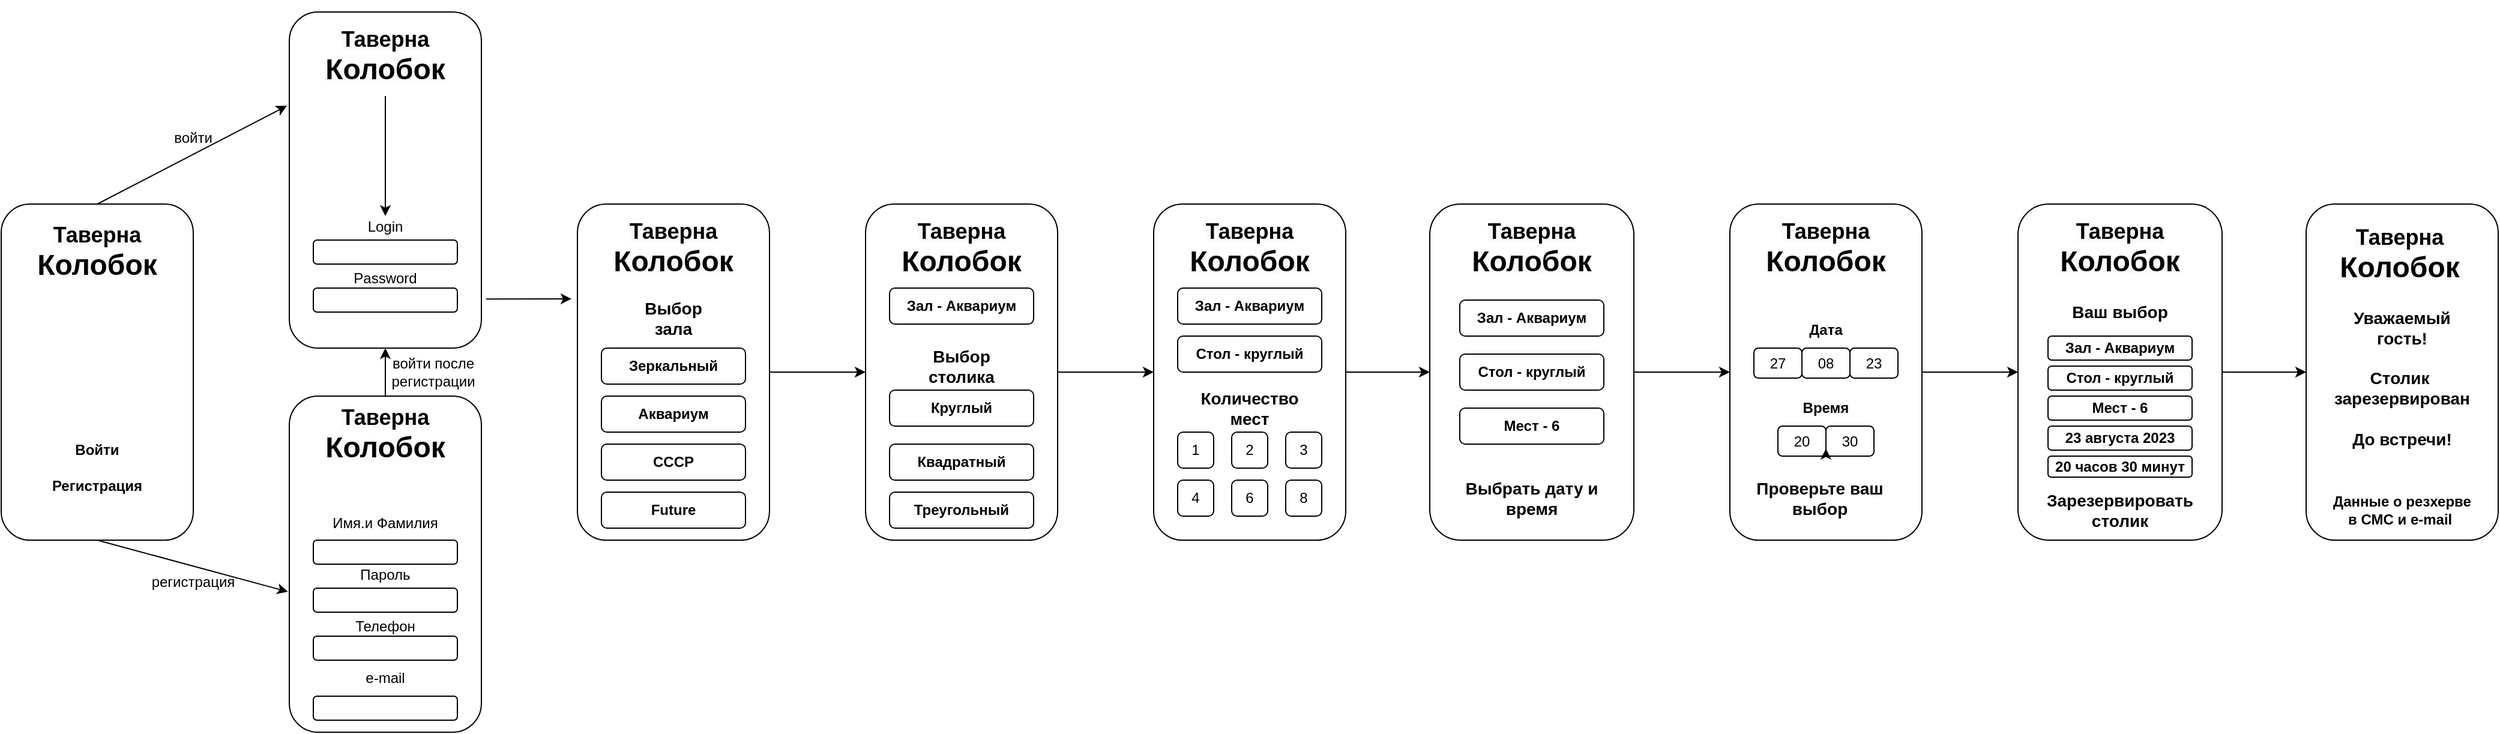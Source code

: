 <mxfile version="21.6.8" type="device">
  <diagram name="Страница — 1" id="nbEB1gx25A2PA7YPBAek">
    <mxGraphModel dx="1886" dy="2023" grid="1" gridSize="10" guides="1" tooltips="1" connect="1" arrows="1" fold="1" page="1" pageScale="1" pageWidth="827" pageHeight="1169" math="0" shadow="0">
      <root>
        <mxCell id="0" />
        <mxCell id="1" parent="0" />
        <mxCell id="8NWOUyRN2yl_LcsYDim9-2" value="&lt;b style=&quot;&quot;&gt;&lt;br&gt;&lt;/b&gt;" style="rounded=1;whiteSpace=wrap;html=1;" parent="1" vertex="1">
          <mxGeometry y="120" width="160" height="280" as="geometry" />
        </mxCell>
        <mxCell id="8NWOUyRN2yl_LcsYDim9-6" value="&lt;b style=&quot;&quot;&gt;&lt;br&gt;&lt;/b&gt;" style="rounded=1;whiteSpace=wrap;html=1;" parent="1" vertex="1">
          <mxGeometry x="240" y="-40" width="160" height="280" as="geometry" />
        </mxCell>
        <mxCell id="5wmx_T816PGER23vQWF1-81" value="" style="edgeStyle=orthogonalEdgeStyle;rounded=0;orthogonalLoop=1;jettySize=auto;html=1;" edge="1" parent="1" source="8NWOUyRN2yl_LcsYDim9-12" target="8NWOUyRN2yl_LcsYDim9-16">
          <mxGeometry relative="1" as="geometry" />
        </mxCell>
        <mxCell id="8NWOUyRN2yl_LcsYDim9-12" value="&lt;br&gt;&lt;b style=&quot;border-color: var(--border-color); color: rgb(0, 0, 0); font-family: Helvetica; font-size: 12px; font-style: normal; font-variant-ligatures: normal; font-variant-caps: normal; letter-spacing: normal; orphans: 2; text-align: center; text-indent: 0px; text-transform: none; widows: 2; word-spacing: 0px; -webkit-text-stroke-width: 0px; background-color: rgb(251, 251, 251); text-decoration-thickness: initial; text-decoration-style: initial; text-decoration-color: initial;&quot;&gt;&lt;font style=&quot;border-color: var(--border-color);&quot;&gt;&lt;span style=&quot;border-color: var(--border-color); font-size: 18px;&quot;&gt;Таверна&lt;/span&gt;&lt;br style=&quot;border-color: var(--border-color);&quot;&gt;&lt;font style=&quot;border-color: var(--border-color); font-size: 24px;&quot;&gt;Колобок&lt;/font&gt;&lt;/font&gt;&lt;/b&gt;" style="text;html=1;strokeColor=none;fillColor=none;align=center;verticalAlign=middle;whiteSpace=wrap;rounded=0;" parent="1" vertex="1">
          <mxGeometry x="250" y="-50" width="140" height="80" as="geometry" />
        </mxCell>
        <mxCell id="8NWOUyRN2yl_LcsYDim9-13" value="&lt;br&gt;&lt;b style=&quot;border-color: var(--border-color); color: rgb(0, 0, 0); font-family: Helvetica; font-size: 12px; font-style: normal; font-variant-ligatures: normal; font-variant-caps: normal; letter-spacing: normal; orphans: 2; text-align: center; text-indent: 0px; text-transform: none; widows: 2; word-spacing: 0px; -webkit-text-stroke-width: 0px; background-color: rgb(251, 251, 251); text-decoration-thickness: initial; text-decoration-style: initial; text-decoration-color: initial;&quot;&gt;&lt;font style=&quot;border-color: var(--border-color);&quot;&gt;&lt;span style=&quot;border-color: var(--border-color); font-size: 18px;&quot;&gt;Таверна&lt;/span&gt;&lt;br style=&quot;border-color: var(--border-color);&quot;&gt;&lt;font style=&quot;border-color: var(--border-color); font-size: 24px;&quot;&gt;Колобок&lt;/font&gt;&lt;/font&gt;&lt;/b&gt;" style="text;html=1;strokeColor=none;fillColor=none;align=center;verticalAlign=middle;whiteSpace=wrap;rounded=0;" parent="1" vertex="1">
          <mxGeometry x="10" y="115" width="140" height="75" as="geometry" />
        </mxCell>
        <mxCell id="8NWOUyRN2yl_LcsYDim9-14" value="&lt;b&gt;Войти&lt;/b&gt;" style="text;html=1;strokeColor=none;fillColor=none;align=center;verticalAlign=middle;whiteSpace=wrap;rounded=0;" parent="1" vertex="1">
          <mxGeometry x="55" y="310" width="50" height="30" as="geometry" />
        </mxCell>
        <mxCell id="8NWOUyRN2yl_LcsYDim9-15" value="&lt;b&gt;Регистрация&lt;/b&gt;" style="text;html=1;strokeColor=none;fillColor=none;align=center;verticalAlign=middle;whiteSpace=wrap;rounded=0;" parent="1" vertex="1">
          <mxGeometry x="50" y="340" width="60" height="30" as="geometry" />
        </mxCell>
        <mxCell id="8NWOUyRN2yl_LcsYDim9-16" value="Login&lt;br&gt;&lt;br&gt;&lt;br&gt;Password" style="text;html=1;strokeColor=none;fillColor=none;align=center;verticalAlign=middle;whiteSpace=wrap;rounded=0;" parent="1" vertex="1">
          <mxGeometry x="290" y="130" width="60" height="60" as="geometry" />
        </mxCell>
        <mxCell id="8NWOUyRN2yl_LcsYDim9-18" value="" style="rounded=1;whiteSpace=wrap;html=1;" parent="1" vertex="1">
          <mxGeometry x="260" y="150" width="120" height="20" as="geometry" />
        </mxCell>
        <mxCell id="8NWOUyRN2yl_LcsYDim9-19" value="" style="rounded=1;whiteSpace=wrap;html=1;" parent="1" vertex="1">
          <mxGeometry x="260" y="190" width="120" height="20" as="geometry" />
        </mxCell>
        <mxCell id="8NWOUyRN2yl_LcsYDim9-21" value="&lt;b style=&quot;&quot;&gt;&lt;br&gt;&lt;/b&gt;" style="rounded=1;whiteSpace=wrap;html=1;" parent="1" vertex="1">
          <mxGeometry x="240" y="280" width="160" height="280" as="geometry" />
        </mxCell>
        <mxCell id="8NWOUyRN2yl_LcsYDim9-22" value="&lt;br&gt;&lt;b style=&quot;border-color: var(--border-color); color: rgb(0, 0, 0); font-family: Helvetica; font-size: 12px; font-style: normal; font-variant-ligatures: normal; font-variant-caps: normal; letter-spacing: normal; orphans: 2; text-align: center; text-indent: 0px; text-transform: none; widows: 2; word-spacing: 0px; -webkit-text-stroke-width: 0px; background-color: rgb(251, 251, 251); text-decoration-thickness: initial; text-decoration-style: initial; text-decoration-color: initial;&quot;&gt;&lt;font style=&quot;border-color: var(--border-color);&quot;&gt;&lt;span style=&quot;border-color: var(--border-color); font-size: 18px;&quot;&gt;Таверна&lt;/span&gt;&lt;br style=&quot;border-color: var(--border-color);&quot;&gt;&lt;font style=&quot;border-color: var(--border-color); font-size: 24px;&quot;&gt;Колобок&lt;/font&gt;&lt;/font&gt;&lt;/b&gt;" style="text;html=1;strokeColor=none;fillColor=none;align=center;verticalAlign=middle;whiteSpace=wrap;rounded=0;" parent="1" vertex="1">
          <mxGeometry x="250" y="275" width="140" height="60" as="geometry" />
        </mxCell>
        <mxCell id="8NWOUyRN2yl_LcsYDim9-23" value="Имя.и Фамилия&lt;br&gt;&lt;br&gt;&lt;br&gt;Пароль&lt;br&gt;&lt;br&gt;&lt;br&gt;Телефон&lt;br&gt;&lt;br&gt;&lt;br&gt;e-mail" style="text;html=1;strokeColor=none;fillColor=none;align=center;verticalAlign=middle;whiteSpace=wrap;rounded=0;" parent="1" vertex="1">
          <mxGeometry x="260" y="390" width="120" height="120" as="geometry" />
        </mxCell>
        <mxCell id="8NWOUyRN2yl_LcsYDim9-28" value="" style="rounded=1;whiteSpace=wrap;html=1;" parent="1" vertex="1">
          <mxGeometry x="260" y="400" width="120" height="20" as="geometry" />
        </mxCell>
        <mxCell id="8NWOUyRN2yl_LcsYDim9-29" value="" style="rounded=1;whiteSpace=wrap;html=1;" parent="1" vertex="1">
          <mxGeometry x="260" y="440" width="120" height="20" as="geometry" />
        </mxCell>
        <mxCell id="8NWOUyRN2yl_LcsYDim9-36" value="" style="endArrow=classic;html=1;rounded=0;exitX=0.5;exitY=0;exitDx=0;exitDy=0;entryX=0.5;entryY=1;entryDx=0;entryDy=0;entryPerimeter=0;" parent="1" source="8NWOUyRN2yl_LcsYDim9-21" target="8NWOUyRN2yl_LcsYDim9-6" edge="1">
          <mxGeometry width="50" height="50" relative="1" as="geometry">
            <mxPoint x="390" y="340" as="sourcePoint" />
            <mxPoint x="320" y="250" as="targetPoint" />
          </mxGeometry>
        </mxCell>
        <mxCell id="8NWOUyRN2yl_LcsYDim9-37" value="" style="endArrow=classic;html=1;rounded=0;exitX=0.5;exitY=0;exitDx=0;exitDy=0;entryX=-0.012;entryY=0.279;entryDx=0;entryDy=0;entryPerimeter=0;" parent="1" source="8NWOUyRN2yl_LcsYDim9-2" target="8NWOUyRN2yl_LcsYDim9-6" edge="1">
          <mxGeometry width="50" height="50" relative="1" as="geometry">
            <mxPoint x="390" y="340" as="sourcePoint" />
            <mxPoint x="230" y="40" as="targetPoint" />
          </mxGeometry>
        </mxCell>
        <mxCell id="8NWOUyRN2yl_LcsYDim9-38" value="" style="endArrow=classic;html=1;rounded=0;exitX=0.5;exitY=1;exitDx=0;exitDy=0;entryX=-0.007;entryY=0.582;entryDx=0;entryDy=0;entryPerimeter=0;" parent="1" source="8NWOUyRN2yl_LcsYDim9-2" target="8NWOUyRN2yl_LcsYDim9-21" edge="1">
          <mxGeometry width="50" height="50" relative="1" as="geometry">
            <mxPoint x="390" y="340" as="sourcePoint" />
            <mxPoint x="440" y="290" as="targetPoint" />
          </mxGeometry>
        </mxCell>
        <mxCell id="8NWOUyRN2yl_LcsYDim9-39" value="войти" style="text;html=1;strokeColor=none;fillColor=none;align=center;verticalAlign=middle;whiteSpace=wrap;rounded=0;" parent="1" vertex="1">
          <mxGeometry x="130" y="50" width="60" height="30" as="geometry" />
        </mxCell>
        <mxCell id="8NWOUyRN2yl_LcsYDim9-40" value="регистрация" style="text;html=1;strokeColor=none;fillColor=none;align=center;verticalAlign=middle;whiteSpace=wrap;rounded=0;" parent="1" vertex="1">
          <mxGeometry x="130" y="420" width="60" height="30" as="geometry" />
        </mxCell>
        <mxCell id="8NWOUyRN2yl_LcsYDim9-41" value="войти после регистрации" style="text;html=1;strokeColor=none;fillColor=none;align=center;verticalAlign=middle;whiteSpace=wrap;rounded=0;" parent="1" vertex="1">
          <mxGeometry x="330" y="245" width="60" height="30" as="geometry" />
        </mxCell>
        <mxCell id="8NWOUyRN2yl_LcsYDim9-42" value="" style="rounded=1;whiteSpace=wrap;html=1;" parent="1" vertex="1">
          <mxGeometry x="480" y="120" width="160" height="280" as="geometry" />
        </mxCell>
        <mxCell id="8NWOUyRN2yl_LcsYDim9-43" value="&lt;br&gt;&lt;b style=&quot;border-color: var(--border-color); color: rgb(0, 0, 0); font-family: Helvetica; font-size: 12px; font-style: normal; font-variant-ligatures: normal; font-variant-caps: normal; letter-spacing: normal; orphans: 2; text-align: center; text-indent: 0px; text-transform: none; widows: 2; word-spacing: 0px; -webkit-text-stroke-width: 0px; background-color: rgb(251, 251, 251); text-decoration-thickness: initial; text-decoration-style: initial; text-decoration-color: initial;&quot;&gt;&lt;font style=&quot;border-color: var(--border-color);&quot;&gt;&lt;span style=&quot;border-color: var(--border-color); font-size: 18px;&quot;&gt;Таверна&lt;/span&gt;&lt;br style=&quot;border-color: var(--border-color);&quot;&gt;&lt;font style=&quot;border-color: var(--border-color); font-size: 24px;&quot;&gt;Колобок&lt;/font&gt;&lt;/font&gt;&lt;/b&gt;" style="text;html=1;strokeColor=none;fillColor=none;align=center;verticalAlign=middle;whiteSpace=wrap;rounded=0;" parent="1" vertex="1">
          <mxGeometry x="490" y="120" width="140" height="60" as="geometry" />
        </mxCell>
        <mxCell id="8NWOUyRN2yl_LcsYDim9-45" value="&lt;b style=&quot;border-color: var(--border-color); font-size: 14px;&quot;&gt;Выбор зала&lt;/b&gt;" style="text;html=1;strokeColor=none;fillColor=none;align=center;verticalAlign=middle;whiteSpace=wrap;rounded=0;" parent="1" vertex="1">
          <mxGeometry x="530" y="200" width="60" height="30" as="geometry" />
        </mxCell>
        <mxCell id="8NWOUyRN2yl_LcsYDim9-51" value="&lt;b&gt;Зеркальный&lt;/b&gt;" style="rounded=1;whiteSpace=wrap;html=1;" parent="1" vertex="1">
          <mxGeometry x="500" y="240" width="120" height="30" as="geometry" />
        </mxCell>
        <mxCell id="8NWOUyRN2yl_LcsYDim9-54" value="&lt;b&gt;Аквариум&lt;/b&gt;" style="rounded=1;whiteSpace=wrap;html=1;" parent="1" vertex="1">
          <mxGeometry x="500" y="280" width="120" height="30" as="geometry" />
        </mxCell>
        <mxCell id="8NWOUyRN2yl_LcsYDim9-55" value="&lt;b&gt;СССР&lt;/b&gt;" style="rounded=1;whiteSpace=wrap;html=1;" parent="1" vertex="1">
          <mxGeometry x="500" y="320" width="120" height="30" as="geometry" />
        </mxCell>
        <mxCell id="8NWOUyRN2yl_LcsYDim9-56" value="&lt;b&gt;Future&lt;/b&gt;" style="rounded=1;whiteSpace=wrap;html=1;" parent="1" vertex="1">
          <mxGeometry x="500" y="360" width="120" height="30" as="geometry" />
        </mxCell>
        <mxCell id="5wmx_T816PGER23vQWF1-1" value="" style="rounded=1;whiteSpace=wrap;html=1;" vertex="1" parent="1">
          <mxGeometry x="720" y="120" width="160" height="280" as="geometry" />
        </mxCell>
        <mxCell id="5wmx_T816PGER23vQWF1-2" value="&lt;br&gt;&lt;b style=&quot;border-color: var(--border-color); color: rgb(0, 0, 0); font-family: Helvetica; font-size: 12px; font-style: normal; font-variant-ligatures: normal; font-variant-caps: normal; letter-spacing: normal; orphans: 2; text-align: center; text-indent: 0px; text-transform: none; widows: 2; word-spacing: 0px; -webkit-text-stroke-width: 0px; background-color: rgb(251, 251, 251); text-decoration-thickness: initial; text-decoration-style: initial; text-decoration-color: initial;&quot;&gt;&lt;font style=&quot;border-color: var(--border-color);&quot;&gt;&lt;span style=&quot;border-color: var(--border-color); font-size: 18px;&quot;&gt;Таверна&lt;/span&gt;&lt;br style=&quot;border-color: var(--border-color);&quot;&gt;&lt;font style=&quot;border-color: var(--border-color); font-size: 24px;&quot;&gt;Колобок&lt;/font&gt;&lt;/font&gt;&lt;/b&gt;" style="text;html=1;strokeColor=none;fillColor=none;align=center;verticalAlign=middle;whiteSpace=wrap;rounded=0;" vertex="1" parent="1">
          <mxGeometry x="730" y="115" width="140" height="70" as="geometry" />
        </mxCell>
        <mxCell id="5wmx_T816PGER23vQWF1-3" value="&lt;b&gt;Зал - Аквариум&lt;/b&gt;" style="rounded=1;whiteSpace=wrap;html=1;" vertex="1" parent="1">
          <mxGeometry x="740" y="190" width="120" height="30" as="geometry" />
        </mxCell>
        <mxCell id="5wmx_T816PGER23vQWF1-4" value="&lt;b&gt;&lt;font style=&quot;font-size: 14px;&quot;&gt;Выбор столика&lt;/font&gt;&lt;/b&gt;" style="text;html=1;strokeColor=none;fillColor=none;align=center;verticalAlign=middle;whiteSpace=wrap;rounded=0;" vertex="1" parent="1">
          <mxGeometry x="770" y="240" width="60" height="30" as="geometry" />
        </mxCell>
        <mxCell id="5wmx_T816PGER23vQWF1-7" value="&lt;b&gt;Квадратный&lt;/b&gt;" style="rounded=1;whiteSpace=wrap;html=1;" vertex="1" parent="1">
          <mxGeometry x="740" y="320" width="120" height="30" as="geometry" />
        </mxCell>
        <mxCell id="5wmx_T816PGER23vQWF1-8" value="&lt;b&gt;Круглый&lt;/b&gt;" style="rounded=1;whiteSpace=wrap;html=1;" vertex="1" parent="1">
          <mxGeometry x="740" y="275" width="120" height="30" as="geometry" />
        </mxCell>
        <mxCell id="5wmx_T816PGER23vQWF1-9" value="&lt;b&gt;Треугольный&lt;/b&gt;" style="rounded=1;whiteSpace=wrap;html=1;" vertex="1" parent="1">
          <mxGeometry x="740" y="360" width="120" height="30" as="geometry" />
        </mxCell>
        <mxCell id="5wmx_T816PGER23vQWF1-10" value="" style="endArrow=classic;html=1;rounded=0;exitX=1;exitY=0.5;exitDx=0;exitDy=0;entryX=0;entryY=0.5;entryDx=0;entryDy=0;" edge="1" parent="1" source="8NWOUyRN2yl_LcsYDim9-42" target="5wmx_T816PGER23vQWF1-1">
          <mxGeometry width="50" height="50" relative="1" as="geometry">
            <mxPoint x="810" y="450" as="sourcePoint" />
            <mxPoint x="860" y="400" as="targetPoint" />
          </mxGeometry>
        </mxCell>
        <mxCell id="5wmx_T816PGER23vQWF1-11" value="" style="rounded=1;whiteSpace=wrap;html=1;" vertex="1" parent="1">
          <mxGeometry x="960" y="120" width="160" height="280" as="geometry" />
        </mxCell>
        <mxCell id="5wmx_T816PGER23vQWF1-12" value="&lt;br&gt;&lt;b style=&quot;border-color: var(--border-color); color: rgb(0, 0, 0); font-family: Helvetica; font-size: 12px; font-style: normal; font-variant-ligatures: normal; font-variant-caps: normal; letter-spacing: normal; orphans: 2; text-align: center; text-indent: 0px; text-transform: none; widows: 2; word-spacing: 0px; -webkit-text-stroke-width: 0px; background-color: rgb(251, 251, 251); text-decoration-thickness: initial; text-decoration-style: initial; text-decoration-color: initial;&quot;&gt;&lt;font style=&quot;border-color: var(--border-color);&quot;&gt;&lt;span style=&quot;border-color: var(--border-color); font-size: 18px;&quot;&gt;Таверна&lt;/span&gt;&lt;br style=&quot;border-color: var(--border-color);&quot;&gt;&lt;font style=&quot;border-color: var(--border-color); font-size: 24px;&quot;&gt;Колобок&lt;/font&gt;&lt;/font&gt;&lt;/b&gt;" style="text;html=1;strokeColor=none;fillColor=none;align=center;verticalAlign=middle;whiteSpace=wrap;rounded=0;" vertex="1" parent="1">
          <mxGeometry x="970" y="115" width="140" height="70" as="geometry" />
        </mxCell>
        <mxCell id="5wmx_T816PGER23vQWF1-13" value="&lt;b&gt;Зал - Аквариум&lt;/b&gt;" style="rounded=1;whiteSpace=wrap;html=1;" vertex="1" parent="1">
          <mxGeometry x="980" y="190" width="120" height="30" as="geometry" />
        </mxCell>
        <mxCell id="5wmx_T816PGER23vQWF1-14" value="&lt;b&gt;Стол - круглый&lt;/b&gt;" style="rounded=1;whiteSpace=wrap;html=1;" vertex="1" parent="1">
          <mxGeometry x="980" y="230" width="120" height="30" as="geometry" />
        </mxCell>
        <mxCell id="5wmx_T816PGER23vQWF1-15" value="&lt;b&gt;&lt;font style=&quot;font-size: 14px;&quot;&gt;Количество мест&lt;/font&gt;&lt;/b&gt;" style="text;html=1;strokeColor=none;fillColor=none;align=center;verticalAlign=middle;whiteSpace=wrap;rounded=0;" vertex="1" parent="1">
          <mxGeometry x="1010" y="275" width="60" height="30" as="geometry" />
        </mxCell>
        <mxCell id="5wmx_T816PGER23vQWF1-16" value="1" style="rounded=1;whiteSpace=wrap;html=1;" vertex="1" parent="1">
          <mxGeometry x="980" y="310" width="30" height="30" as="geometry" />
        </mxCell>
        <mxCell id="5wmx_T816PGER23vQWF1-17" value="2" style="rounded=1;whiteSpace=wrap;html=1;" vertex="1" parent="1">
          <mxGeometry x="1025" y="310" width="30" height="30" as="geometry" />
        </mxCell>
        <mxCell id="5wmx_T816PGER23vQWF1-18" value="3" style="rounded=1;whiteSpace=wrap;html=1;" vertex="1" parent="1">
          <mxGeometry x="1070" y="310" width="30" height="30" as="geometry" />
        </mxCell>
        <mxCell id="5wmx_T816PGER23vQWF1-19" value="4" style="rounded=1;whiteSpace=wrap;html=1;" vertex="1" parent="1">
          <mxGeometry x="980" y="350" width="30" height="30" as="geometry" />
        </mxCell>
        <mxCell id="5wmx_T816PGER23vQWF1-20" value="6" style="rounded=1;whiteSpace=wrap;html=1;" vertex="1" parent="1">
          <mxGeometry x="1025" y="350" width="30" height="30" as="geometry" />
        </mxCell>
        <mxCell id="5wmx_T816PGER23vQWF1-21" value="8" style="rounded=1;whiteSpace=wrap;html=1;" vertex="1" parent="1">
          <mxGeometry x="1070" y="350" width="30" height="30" as="geometry" />
        </mxCell>
        <mxCell id="5wmx_T816PGER23vQWF1-23" value="" style="endArrow=classic;html=1;rounded=0;exitX=1;exitY=0.5;exitDx=0;exitDy=0;entryX=0;entryY=0.5;entryDx=0;entryDy=0;" edge="1" parent="1" source="5wmx_T816PGER23vQWF1-1" target="5wmx_T816PGER23vQWF1-11">
          <mxGeometry width="50" height="50" relative="1" as="geometry">
            <mxPoint x="810" y="330" as="sourcePoint" />
            <mxPoint x="860" y="280" as="targetPoint" />
          </mxGeometry>
        </mxCell>
        <mxCell id="5wmx_T816PGER23vQWF1-24" value="" style="rounded=1;whiteSpace=wrap;html=1;" vertex="1" parent="1">
          <mxGeometry x="1190" y="120" width="170" height="280" as="geometry" />
        </mxCell>
        <mxCell id="5wmx_T816PGER23vQWF1-25" value="&lt;br&gt;&lt;b style=&quot;border-color: var(--border-color); color: rgb(0, 0, 0); font-family: Helvetica; font-size: 12px; font-style: normal; font-variant-ligatures: normal; font-variant-caps: normal; letter-spacing: normal; orphans: 2; text-align: center; text-indent: 0px; text-transform: none; widows: 2; word-spacing: 0px; -webkit-text-stroke-width: 0px; background-color: rgb(251, 251, 251); text-decoration-thickness: initial; text-decoration-style: initial; text-decoration-color: initial;&quot;&gt;&lt;font style=&quot;border-color: var(--border-color);&quot;&gt;&lt;span style=&quot;border-color: var(--border-color); font-size: 18px;&quot;&gt;Таверна&lt;/span&gt;&lt;br style=&quot;border-color: var(--border-color);&quot;&gt;&lt;font style=&quot;border-color: var(--border-color); font-size: 24px;&quot;&gt;Колобок&lt;/font&gt;&lt;/font&gt;&lt;/b&gt;" style="text;html=1;strokeColor=none;fillColor=none;align=center;verticalAlign=middle;whiteSpace=wrap;rounded=0;" vertex="1" parent="1">
          <mxGeometry x="1205" y="115" width="140" height="70" as="geometry" />
        </mxCell>
        <mxCell id="5wmx_T816PGER23vQWF1-27" value="&lt;b&gt;Зал - Аквариум&lt;/b&gt;" style="rounded=1;whiteSpace=wrap;html=1;" vertex="1" parent="1">
          <mxGeometry x="1215" y="200" width="120" height="30" as="geometry" />
        </mxCell>
        <mxCell id="5wmx_T816PGER23vQWF1-28" value="&lt;b&gt;Стол - круглый&lt;/b&gt;" style="rounded=1;whiteSpace=wrap;html=1;" vertex="1" parent="1">
          <mxGeometry x="1215" y="245" width="120" height="30" as="geometry" />
        </mxCell>
        <mxCell id="5wmx_T816PGER23vQWF1-29" value="&lt;b&gt;Мест - 6&lt;/b&gt;" style="rounded=1;whiteSpace=wrap;html=1;" vertex="1" parent="1">
          <mxGeometry x="1215" y="290" width="120" height="30" as="geometry" />
        </mxCell>
        <mxCell id="5wmx_T816PGER23vQWF1-32" value="&lt;b&gt;&lt;font style=&quot;font-size: 14px;&quot;&gt;Выбрать дату и время&lt;/font&gt;&lt;/b&gt;" style="text;html=1;strokeColor=none;fillColor=none;align=center;verticalAlign=middle;whiteSpace=wrap;rounded=0;" vertex="1" parent="1">
          <mxGeometry x="1210" y="350" width="130" height="30" as="geometry" />
        </mxCell>
        <mxCell id="5wmx_T816PGER23vQWF1-33" value="" style="endArrow=classic;html=1;rounded=0;entryX=0;entryY=0.5;entryDx=0;entryDy=0;exitX=1;exitY=0.5;exitDx=0;exitDy=0;" edge="1" parent="1" source="5wmx_T816PGER23vQWF1-11" target="5wmx_T816PGER23vQWF1-24">
          <mxGeometry width="50" height="50" relative="1" as="geometry">
            <mxPoint x="1130" y="260" as="sourcePoint" />
            <mxPoint x="1180" y="260" as="targetPoint" />
            <Array as="points">
              <mxPoint x="1160" y="260" />
            </Array>
          </mxGeometry>
        </mxCell>
        <mxCell id="5wmx_T816PGER23vQWF1-34" value="" style="rounded=1;whiteSpace=wrap;html=1;" vertex="1" parent="1">
          <mxGeometry x="1440" y="120" width="160" height="280" as="geometry" />
        </mxCell>
        <mxCell id="5wmx_T816PGER23vQWF1-36" value="&lt;br&gt;&lt;b style=&quot;border-color: var(--border-color); color: rgb(0, 0, 0); font-family: Helvetica; font-size: 12px; font-style: normal; font-variant-ligatures: normal; font-variant-caps: normal; letter-spacing: normal; orphans: 2; text-align: center; text-indent: 0px; text-transform: none; widows: 2; word-spacing: 0px; -webkit-text-stroke-width: 0px; background-color: rgb(251, 251, 251); text-decoration-thickness: initial; text-decoration-style: initial; text-decoration-color: initial;&quot;&gt;&lt;font style=&quot;border-color: var(--border-color);&quot;&gt;&lt;span style=&quot;border-color: var(--border-color); font-size: 18px;&quot;&gt;Таверна&lt;/span&gt;&lt;br style=&quot;border-color: var(--border-color);&quot;&gt;&lt;font style=&quot;border-color: var(--border-color); font-size: 24px;&quot;&gt;Колобок&lt;/font&gt;&lt;/font&gt;&lt;/b&gt;" style="text;html=1;strokeColor=none;fillColor=none;align=center;verticalAlign=middle;whiteSpace=wrap;rounded=0;" vertex="1" parent="1">
          <mxGeometry x="1450" y="115" width="140" height="70" as="geometry" />
        </mxCell>
        <mxCell id="5wmx_T816PGER23vQWF1-37" value="" style="endArrow=classic;html=1;rounded=0;exitX=1;exitY=0.5;exitDx=0;exitDy=0;entryX=0;entryY=0.5;entryDx=0;entryDy=0;" edge="1" parent="1" source="5wmx_T816PGER23vQWF1-24" target="5wmx_T816PGER23vQWF1-34">
          <mxGeometry width="50" height="50" relative="1" as="geometry">
            <mxPoint x="1370" y="520" as="sourcePoint" />
            <mxPoint x="1420" y="470" as="targetPoint" />
          </mxGeometry>
        </mxCell>
        <mxCell id="5wmx_T816PGER23vQWF1-38" value="27" style="rounded=1;whiteSpace=wrap;html=1;" vertex="1" parent="1">
          <mxGeometry x="1460" y="240" width="40" height="25" as="geometry" />
        </mxCell>
        <mxCell id="5wmx_T816PGER23vQWF1-39" value="&lt;span style=&quot;border-color: var(--border-color);&quot;&gt;&lt;b&gt;Дата&lt;/b&gt;&lt;/span&gt;" style="text;html=1;strokeColor=none;fillColor=none;align=center;verticalAlign=middle;whiteSpace=wrap;rounded=0;" vertex="1" parent="1">
          <mxGeometry x="1460" y="210" width="120" height="30" as="geometry" />
        </mxCell>
        <mxCell id="5wmx_T816PGER23vQWF1-40" value="08" style="rounded=1;whiteSpace=wrap;html=1;" vertex="1" parent="1">
          <mxGeometry x="1500" y="240" width="40" height="25" as="geometry" />
        </mxCell>
        <mxCell id="5wmx_T816PGER23vQWF1-43" value="23" style="rounded=1;whiteSpace=wrap;html=1;" vertex="1" parent="1">
          <mxGeometry x="1540" y="240" width="40" height="25" as="geometry" />
        </mxCell>
        <mxCell id="5wmx_T816PGER23vQWF1-44" value="&lt;b&gt;Время&lt;/b&gt;" style="text;html=1;strokeColor=none;fillColor=none;align=center;verticalAlign=middle;whiteSpace=wrap;rounded=0;" vertex="1" parent="1">
          <mxGeometry x="1490" y="275" width="60" height="30" as="geometry" />
        </mxCell>
        <mxCell id="5wmx_T816PGER23vQWF1-45" value="20" style="rounded=1;whiteSpace=wrap;html=1;" vertex="1" parent="1">
          <mxGeometry x="1480" y="305" width="40" height="25" as="geometry" />
        </mxCell>
        <mxCell id="5wmx_T816PGER23vQWF1-46" value="30" style="rounded=1;whiteSpace=wrap;html=1;" vertex="1" parent="1">
          <mxGeometry x="1520" y="305" width="40" height="25" as="geometry" />
        </mxCell>
        <mxCell id="5wmx_T816PGER23vQWF1-47" style="edgeStyle=orthogonalEdgeStyle;rounded=0;orthogonalLoop=1;jettySize=auto;html=1;exitX=0.5;exitY=1;exitDx=0;exitDy=0;entryX=1;entryY=0.75;entryDx=0;entryDy=0;" edge="1" parent="1" source="5wmx_T816PGER23vQWF1-45" target="5wmx_T816PGER23vQWF1-45">
          <mxGeometry relative="1" as="geometry" />
        </mxCell>
        <mxCell id="5wmx_T816PGER23vQWF1-51" value="&lt;b&gt;&lt;font style=&quot;font-size: 14px;&quot;&gt;Проверьте ваш выбор&lt;br&gt;&lt;/font&gt;&lt;/b&gt;" style="text;html=1;strokeColor=none;fillColor=none;align=center;verticalAlign=middle;whiteSpace=wrap;rounded=0;" vertex="1" parent="1">
          <mxGeometry x="1450" y="350" width="130" height="30" as="geometry" />
        </mxCell>
        <mxCell id="5wmx_T816PGER23vQWF1-52" value="" style="rounded=1;whiteSpace=wrap;html=1;" vertex="1" parent="1">
          <mxGeometry x="1680" y="120" width="170" height="280" as="geometry" />
        </mxCell>
        <mxCell id="5wmx_T816PGER23vQWF1-53" value="&lt;br&gt;&lt;b style=&quot;border-color: var(--border-color); color: rgb(0, 0, 0); font-family: Helvetica; font-size: 12px; font-style: normal; font-variant-ligatures: normal; font-variant-caps: normal; letter-spacing: normal; orphans: 2; text-align: center; text-indent: 0px; text-transform: none; widows: 2; word-spacing: 0px; -webkit-text-stroke-width: 0px; background-color: rgb(251, 251, 251); text-decoration-thickness: initial; text-decoration-style: initial; text-decoration-color: initial;&quot;&gt;&lt;font style=&quot;border-color: var(--border-color);&quot;&gt;&lt;span style=&quot;border-color: var(--border-color); font-size: 18px;&quot;&gt;Таверна&lt;/span&gt;&lt;br style=&quot;border-color: var(--border-color);&quot;&gt;&lt;font style=&quot;border-color: var(--border-color); font-size: 24px;&quot;&gt;Колобок&lt;/font&gt;&lt;/font&gt;&lt;/b&gt;" style="text;html=1;strokeColor=none;fillColor=none;align=center;verticalAlign=middle;whiteSpace=wrap;rounded=0;" vertex="1" parent="1">
          <mxGeometry x="1695" y="115" width="140" height="70" as="geometry" />
        </mxCell>
        <mxCell id="5wmx_T816PGER23vQWF1-55" value="&lt;b&gt;Зал - Аквариум&lt;/b&gt;" style="rounded=1;whiteSpace=wrap;html=1;" vertex="1" parent="1">
          <mxGeometry x="1705" y="230" width="120" height="20" as="geometry" />
        </mxCell>
        <mxCell id="5wmx_T816PGER23vQWF1-56" value="&lt;b&gt;Стол - круглый&lt;/b&gt;" style="rounded=1;whiteSpace=wrap;html=1;" vertex="1" parent="1">
          <mxGeometry x="1705" y="255" width="120" height="20" as="geometry" />
        </mxCell>
        <mxCell id="5wmx_T816PGER23vQWF1-57" value="&lt;b&gt;Мест - 6&lt;/b&gt;" style="rounded=1;whiteSpace=wrap;html=1;" vertex="1" parent="1">
          <mxGeometry x="1705" y="280" width="120" height="20" as="geometry" />
        </mxCell>
        <mxCell id="5wmx_T816PGER23vQWF1-59" value="&lt;b&gt;&lt;font style=&quot;font-size: 14px;&quot;&gt;Зарезервировать&lt;br&gt;столик&lt;br&gt;&lt;/font&gt;&lt;/b&gt;" style="text;html=1;strokeColor=none;fillColor=none;align=center;verticalAlign=middle;whiteSpace=wrap;rounded=0;" vertex="1" parent="1">
          <mxGeometry x="1735" y="360" width="60" height="30" as="geometry" />
        </mxCell>
        <mxCell id="5wmx_T816PGER23vQWF1-60" value="" style="endArrow=classic;html=1;rounded=0;exitX=1;exitY=0.5;exitDx=0;exitDy=0;entryX=0;entryY=0.5;entryDx=0;entryDy=0;" edge="1" parent="1" source="5wmx_T816PGER23vQWF1-34" target="5wmx_T816PGER23vQWF1-52">
          <mxGeometry width="50" height="50" relative="1" as="geometry">
            <mxPoint x="1130" y="340" as="sourcePoint" />
            <mxPoint x="1180" y="290" as="targetPoint" />
          </mxGeometry>
        </mxCell>
        <mxCell id="5wmx_T816PGER23vQWF1-66" value="&lt;b&gt;23 августа 2023&lt;/b&gt;" style="rounded=1;whiteSpace=wrap;html=1;" vertex="1" parent="1">
          <mxGeometry x="1705" y="305" width="120" height="20" as="geometry" />
        </mxCell>
        <mxCell id="5wmx_T816PGER23vQWF1-67" value="&lt;b&gt;20 часов 30 минут&lt;/b&gt;" style="rounded=1;whiteSpace=wrap;html=1;" vertex="1" parent="1">
          <mxGeometry x="1705" y="330" width="120" height="17.5" as="geometry" />
        </mxCell>
        <mxCell id="5wmx_T816PGER23vQWF1-69" value="&lt;b&gt;&lt;font style=&quot;font-size: 14px;&quot;&gt;Ваш выбор&lt;/font&gt;&lt;/b&gt;" style="text;html=1;strokeColor=none;fillColor=none;align=center;verticalAlign=middle;whiteSpace=wrap;rounded=0;" vertex="1" parent="1">
          <mxGeometry x="1715" y="195" width="100" height="30" as="geometry" />
        </mxCell>
        <mxCell id="5wmx_T816PGER23vQWF1-70" value="" style="rounded=1;whiteSpace=wrap;html=1;" vertex="1" parent="1">
          <mxGeometry x="1920" y="120" width="160" height="280" as="geometry" />
        </mxCell>
        <mxCell id="5wmx_T816PGER23vQWF1-71" value="&lt;br&gt;&lt;b style=&quot;border-color: var(--border-color); color: rgb(0, 0, 0); font-family: Helvetica; font-size: 12px; font-style: normal; font-variant-ligatures: normal; font-variant-caps: normal; letter-spacing: normal; orphans: 2; text-align: center; text-indent: 0px; text-transform: none; widows: 2; word-spacing: 0px; -webkit-text-stroke-width: 0px; background-color: rgb(251, 251, 251); text-decoration-thickness: initial; text-decoration-style: initial; text-decoration-color: initial;&quot;&gt;&lt;font style=&quot;border-color: var(--border-color);&quot;&gt;&lt;span style=&quot;border-color: var(--border-color); font-size: 18px;&quot;&gt;Таверна&lt;/span&gt;&lt;br style=&quot;border-color: var(--border-color);&quot;&gt;&lt;font style=&quot;border-color: var(--border-color); font-size: 24px;&quot;&gt;Колобок&lt;/font&gt;&lt;/font&gt;&lt;/b&gt;" style="text;html=1;strokeColor=none;fillColor=none;align=center;verticalAlign=middle;whiteSpace=wrap;rounded=0;" vertex="1" parent="1">
          <mxGeometry x="1928" y="115" width="140" height="80" as="geometry" />
        </mxCell>
        <mxCell id="5wmx_T816PGER23vQWF1-72" value="&lt;font style=&quot;font-size: 14px;&quot;&gt;&lt;b&gt;Уважаемый гость!&lt;br&gt;&lt;br&gt;Столик&amp;nbsp;&lt;br&gt;зарезервирован&lt;br&gt;&lt;br&gt;До встречи!&lt;br&gt;&lt;/b&gt;&lt;/font&gt;" style="text;html=1;strokeColor=none;fillColor=none;align=center;verticalAlign=middle;whiteSpace=wrap;rounded=0;" vertex="1" parent="1">
          <mxGeometry x="1970" y="220" width="60" height="90" as="geometry" />
        </mxCell>
        <mxCell id="5wmx_T816PGER23vQWF1-73" value="&lt;b&gt;Данные о резхерве в СМС и e-mail&amp;nbsp;&lt;/b&gt;" style="text;html=1;strokeColor=none;fillColor=none;align=center;verticalAlign=middle;whiteSpace=wrap;rounded=0;" vertex="1" parent="1">
          <mxGeometry x="1940" y="360" width="120" height="30" as="geometry" />
        </mxCell>
        <mxCell id="5wmx_T816PGER23vQWF1-80" value="" style="endArrow=classic;html=1;rounded=0;exitX=1;exitY=0.5;exitDx=0;exitDy=0;entryX=0;entryY=0.5;entryDx=0;entryDy=0;" edge="1" parent="1" source="5wmx_T816PGER23vQWF1-52" target="5wmx_T816PGER23vQWF1-70">
          <mxGeometry width="50" height="50" relative="1" as="geometry">
            <mxPoint x="1380" y="350" as="sourcePoint" />
            <mxPoint x="1430" y="300" as="targetPoint" />
          </mxGeometry>
        </mxCell>
        <mxCell id="5wmx_T816PGER23vQWF1-83" value="" style="rounded=1;whiteSpace=wrap;html=1;" vertex="1" parent="1">
          <mxGeometry x="260" y="480" width="120" height="20" as="geometry" />
        </mxCell>
        <mxCell id="5wmx_T816PGER23vQWF1-84" value="" style="rounded=1;whiteSpace=wrap;html=1;" vertex="1" parent="1">
          <mxGeometry x="260" y="530" width="120" height="20" as="geometry" />
        </mxCell>
        <mxCell id="5wmx_T816PGER23vQWF1-89" value="" style="endArrow=classic;html=1;rounded=0;exitX=1.025;exitY=0.854;exitDx=0;exitDy=0;entryX=-0.031;entryY=0.282;entryDx=0;entryDy=0;entryPerimeter=0;exitPerimeter=0;" edge="1" parent="1" source="8NWOUyRN2yl_LcsYDim9-6" target="8NWOUyRN2yl_LcsYDim9-42">
          <mxGeometry width="50" height="50" relative="1" as="geometry">
            <mxPoint x="90" y="130" as="sourcePoint" />
            <mxPoint x="248" y="48" as="targetPoint" />
            <Array as="points" />
          </mxGeometry>
        </mxCell>
      </root>
    </mxGraphModel>
  </diagram>
</mxfile>
